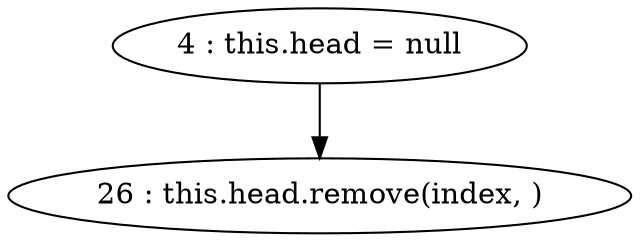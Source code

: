 digraph G {
"4 : this.head = null"
"4 : this.head = null" -> "26 : this.head.remove(index, )"
"26 : this.head.remove(index, )"
}